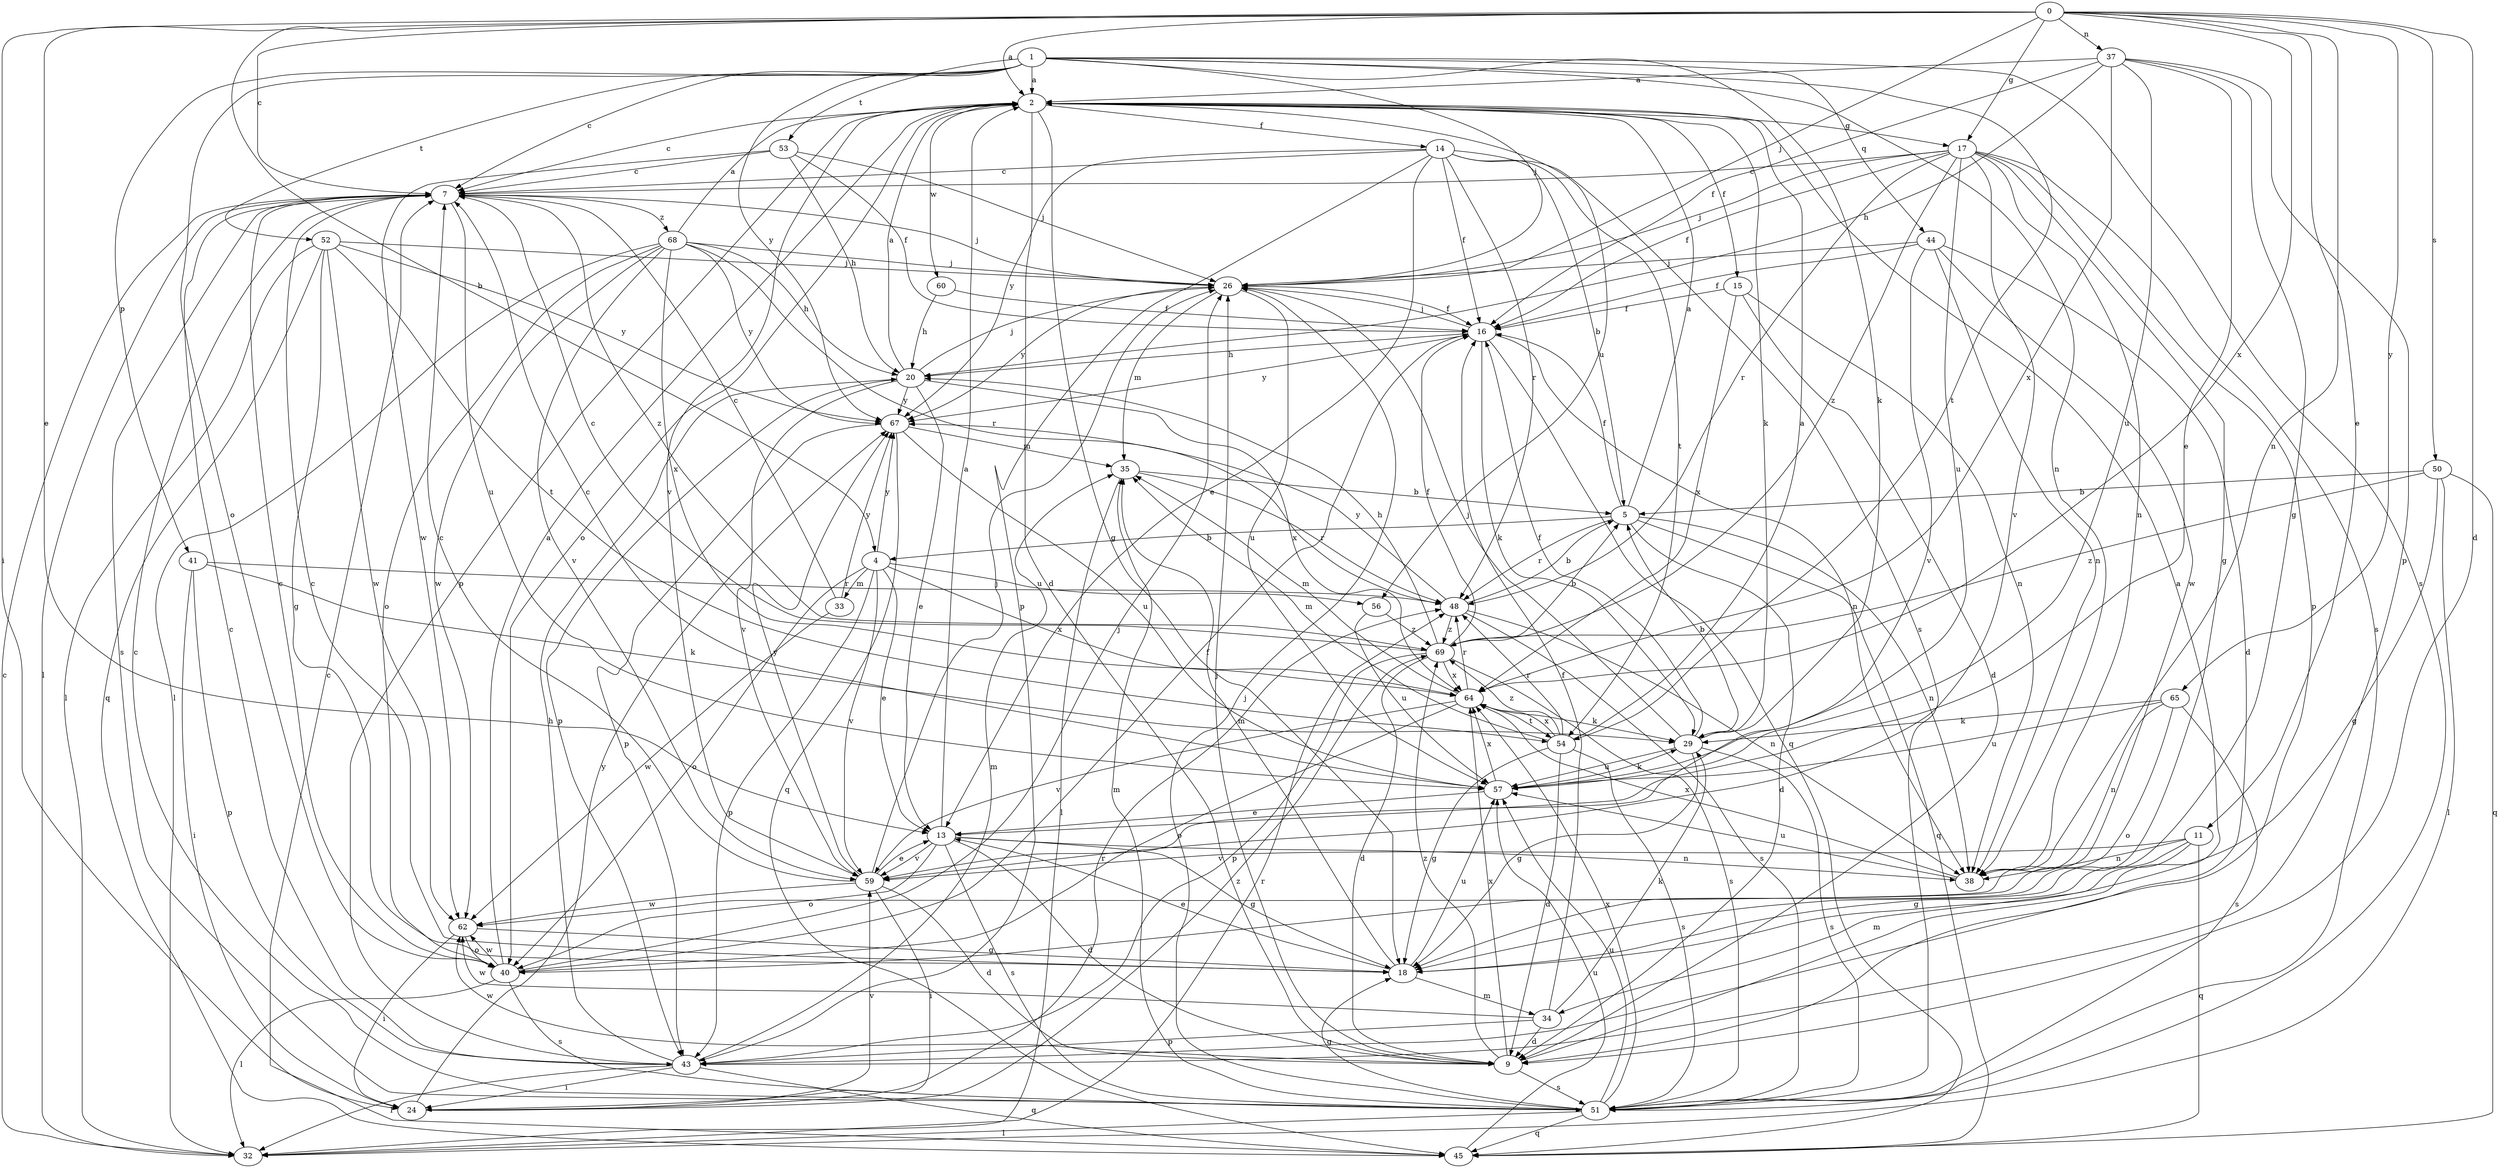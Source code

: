 strict digraph  {
0;
1;
2;
4;
5;
7;
9;
11;
13;
14;
15;
16;
17;
18;
20;
24;
26;
29;
32;
33;
34;
35;
37;
38;
40;
41;
43;
44;
45;
48;
50;
51;
52;
53;
54;
56;
57;
59;
60;
62;
64;
65;
67;
68;
69;
0 -> 2  [label=a];
0 -> 4  [label=b];
0 -> 7  [label=c];
0 -> 9  [label=d];
0 -> 11  [label=e];
0 -> 13  [label=e];
0 -> 17  [label=g];
0 -> 24  [label=i];
0 -> 26  [label=j];
0 -> 37  [label=n];
0 -> 38  [label=n];
0 -> 50  [label=s];
0 -> 64  [label=x];
0 -> 65  [label=y];
1 -> 2  [label=a];
1 -> 7  [label=c];
1 -> 26  [label=j];
1 -> 29  [label=k];
1 -> 38  [label=n];
1 -> 40  [label=o];
1 -> 41  [label=p];
1 -> 44  [label=q];
1 -> 51  [label=s];
1 -> 52  [label=t];
1 -> 53  [label=t];
1 -> 54  [label=t];
1 -> 67  [label=y];
2 -> 7  [label=c];
2 -> 9  [label=d];
2 -> 14  [label=f];
2 -> 15  [label=f];
2 -> 17  [label=g];
2 -> 18  [label=g];
2 -> 29  [label=k];
2 -> 40  [label=o];
2 -> 43  [label=p];
2 -> 56  [label=u];
2 -> 59  [label=v];
2 -> 60  [label=w];
4 -> 13  [label=e];
4 -> 33  [label=m];
4 -> 40  [label=o];
4 -> 43  [label=p];
4 -> 56  [label=u];
4 -> 59  [label=v];
4 -> 64  [label=x];
4 -> 67  [label=y];
5 -> 2  [label=a];
5 -> 4  [label=b];
5 -> 9  [label=d];
5 -> 16  [label=f];
5 -> 38  [label=n];
5 -> 45  [label=q];
5 -> 48  [label=r];
7 -> 26  [label=j];
7 -> 32  [label=l];
7 -> 51  [label=s];
7 -> 57  [label=u];
7 -> 68  [label=z];
7 -> 69  [label=z];
9 -> 2  [label=a];
9 -> 26  [label=j];
9 -> 51  [label=s];
9 -> 62  [label=w];
9 -> 64  [label=x];
9 -> 69  [label=z];
11 -> 18  [label=g];
11 -> 34  [label=m];
11 -> 38  [label=n];
11 -> 45  [label=q];
11 -> 59  [label=v];
13 -> 2  [label=a];
13 -> 9  [label=d];
13 -> 18  [label=g];
13 -> 38  [label=n];
13 -> 40  [label=o];
13 -> 51  [label=s];
13 -> 59  [label=v];
14 -> 5  [label=b];
14 -> 7  [label=c];
14 -> 13  [label=e];
14 -> 16  [label=f];
14 -> 43  [label=p];
14 -> 48  [label=r];
14 -> 51  [label=s];
14 -> 54  [label=t];
14 -> 67  [label=y];
15 -> 9  [label=d];
15 -> 16  [label=f];
15 -> 38  [label=n];
15 -> 64  [label=x];
16 -> 20  [label=h];
16 -> 26  [label=j];
16 -> 29  [label=k];
16 -> 38  [label=n];
16 -> 45  [label=q];
16 -> 67  [label=y];
17 -> 7  [label=c];
17 -> 16  [label=f];
17 -> 18  [label=g];
17 -> 26  [label=j];
17 -> 38  [label=n];
17 -> 43  [label=p];
17 -> 48  [label=r];
17 -> 51  [label=s];
17 -> 57  [label=u];
17 -> 59  [label=v];
17 -> 69  [label=z];
18 -> 7  [label=c];
18 -> 13  [label=e];
18 -> 34  [label=m];
18 -> 35  [label=m];
18 -> 57  [label=u];
20 -> 2  [label=a];
20 -> 13  [label=e];
20 -> 26  [label=j];
20 -> 43  [label=p];
20 -> 59  [label=v];
20 -> 64  [label=x];
20 -> 67  [label=y];
24 -> 48  [label=r];
24 -> 59  [label=v];
24 -> 67  [label=y];
24 -> 69  [label=z];
26 -> 16  [label=f];
26 -> 35  [label=m];
26 -> 57  [label=u];
26 -> 67  [label=y];
29 -> 5  [label=b];
29 -> 16  [label=f];
29 -> 18  [label=g];
29 -> 26  [label=j];
29 -> 51  [label=s];
29 -> 57  [label=u];
32 -> 7  [label=c];
32 -> 48  [label=r];
33 -> 7  [label=c];
33 -> 62  [label=w];
33 -> 67  [label=y];
34 -> 9  [label=d];
34 -> 16  [label=f];
34 -> 29  [label=k];
34 -> 43  [label=p];
34 -> 62  [label=w];
35 -> 5  [label=b];
35 -> 32  [label=l];
35 -> 48  [label=r];
37 -> 2  [label=a];
37 -> 13  [label=e];
37 -> 16  [label=f];
37 -> 18  [label=g];
37 -> 20  [label=h];
37 -> 43  [label=p];
37 -> 57  [label=u];
37 -> 64  [label=x];
38 -> 57  [label=u];
38 -> 64  [label=x];
40 -> 2  [label=a];
40 -> 7  [label=c];
40 -> 16  [label=f];
40 -> 26  [label=j];
40 -> 32  [label=l];
40 -> 51  [label=s];
40 -> 62  [label=w];
41 -> 24  [label=i];
41 -> 29  [label=k];
41 -> 43  [label=p];
41 -> 48  [label=r];
43 -> 7  [label=c];
43 -> 20  [label=h];
43 -> 24  [label=i];
43 -> 32  [label=l];
43 -> 35  [label=m];
43 -> 45  [label=q];
44 -> 9  [label=d];
44 -> 16  [label=f];
44 -> 26  [label=j];
44 -> 38  [label=n];
44 -> 59  [label=v];
44 -> 62  [label=w];
45 -> 7  [label=c];
45 -> 57  [label=u];
48 -> 5  [label=b];
48 -> 38  [label=n];
48 -> 51  [label=s];
48 -> 67  [label=y];
48 -> 69  [label=z];
50 -> 5  [label=b];
50 -> 18  [label=g];
50 -> 32  [label=l];
50 -> 45  [label=q];
50 -> 69  [label=z];
51 -> 7  [label=c];
51 -> 18  [label=g];
51 -> 26  [label=j];
51 -> 32  [label=l];
51 -> 35  [label=m];
51 -> 45  [label=q];
51 -> 57  [label=u];
51 -> 64  [label=x];
52 -> 18  [label=g];
52 -> 26  [label=j];
52 -> 32  [label=l];
52 -> 45  [label=q];
52 -> 54  [label=t];
52 -> 62  [label=w];
52 -> 67  [label=y];
53 -> 7  [label=c];
53 -> 16  [label=f];
53 -> 20  [label=h];
53 -> 26  [label=j];
53 -> 62  [label=w];
54 -> 2  [label=a];
54 -> 9  [label=d];
54 -> 18  [label=g];
54 -> 35  [label=m];
54 -> 48  [label=r];
54 -> 51  [label=s];
54 -> 64  [label=x];
54 -> 69  [label=z];
56 -> 57  [label=u];
56 -> 69  [label=z];
57 -> 7  [label=c];
57 -> 13  [label=e];
57 -> 29  [label=k];
57 -> 64  [label=x];
59 -> 7  [label=c];
59 -> 9  [label=d];
59 -> 13  [label=e];
59 -> 24  [label=i];
59 -> 26  [label=j];
59 -> 62  [label=w];
59 -> 67  [label=y];
60 -> 16  [label=f];
60 -> 20  [label=h];
62 -> 18  [label=g];
62 -> 24  [label=i];
62 -> 40  [label=o];
64 -> 29  [label=k];
64 -> 35  [label=m];
64 -> 40  [label=o];
64 -> 48  [label=r];
64 -> 54  [label=t];
64 -> 59  [label=v];
65 -> 29  [label=k];
65 -> 38  [label=n];
65 -> 40  [label=o];
65 -> 51  [label=s];
65 -> 57  [label=u];
67 -> 35  [label=m];
67 -> 43  [label=p];
67 -> 45  [label=q];
67 -> 57  [label=u];
68 -> 2  [label=a];
68 -> 20  [label=h];
68 -> 26  [label=j];
68 -> 32  [label=l];
68 -> 40  [label=o];
68 -> 48  [label=r];
68 -> 59  [label=v];
68 -> 62  [label=w];
68 -> 64  [label=x];
68 -> 67  [label=y];
69 -> 5  [label=b];
69 -> 7  [label=c];
69 -> 9  [label=d];
69 -> 16  [label=f];
69 -> 20  [label=h];
69 -> 43  [label=p];
69 -> 51  [label=s];
69 -> 64  [label=x];
}

